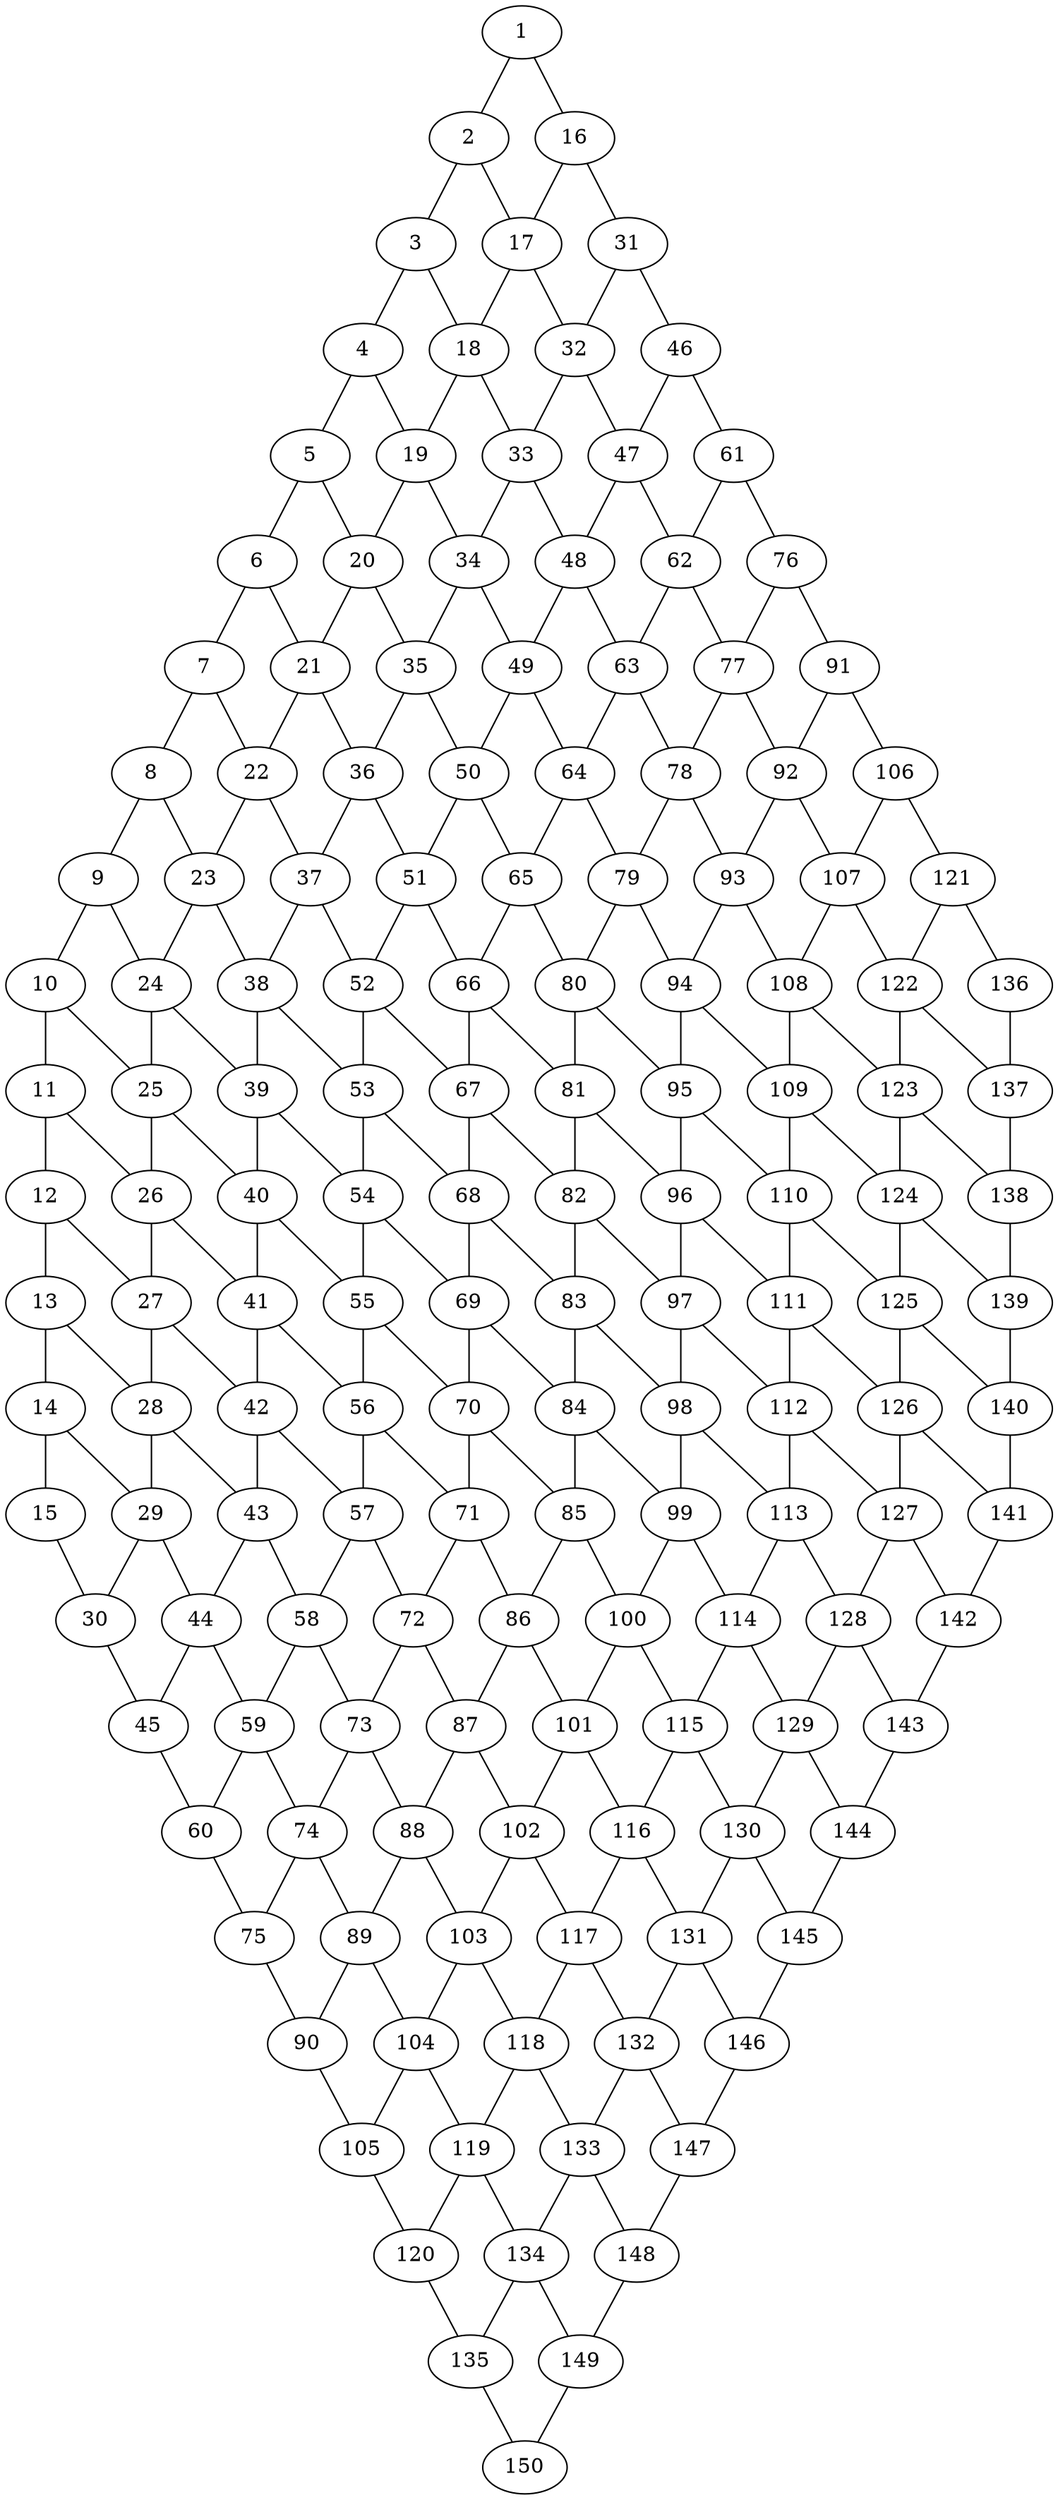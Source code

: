 graph grafoMalla{
1--2
1--16
2--3
2--17
3--4
3--18
4--5
4--19
5--6
5--20
6--7
6--21
7--8
7--22
8--9
8--23
9--10
9--24
10--11
10--25
11--12
11--26
12--13
12--27
13--14
13--28
14--15
14--29
15--30
16--17
16--31
17--18
17--32
18--19
18--33
19--20
19--34
20--21
20--35
21--22
21--36
22--23
22--37
23--24
23--38
24--25
24--39
25--26
25--40
26--27
26--41
27--28
27--42
28--29
28--43
29--30
29--44
30--45
31--32
31--46
32--33
32--47
33--34
33--48
34--35
34--49
35--36
35--50
36--37
36--51
37--38
37--52
38--39
38--53
39--40
39--54
40--41
40--55
41--42
41--56
42--43
42--57
43--44
43--58
44--45
44--59
45--60
46--47
46--61
47--48
47--62
48--49
48--63
49--50
49--64
50--51
50--65
51--52
51--66
52--53
52--67
53--54
53--68
54--55
54--69
55--56
55--70
56--57
56--71
57--58
57--72
58--59
58--73
59--60
59--74
60--75
61--62
61--76
62--63
62--77
63--64
63--78
64--65
64--79
65--66
65--80
66--67
66--81
67--68
67--82
68--69
68--83
69--70
69--84
70--71
70--85
71--72
71--86
72--73
72--87
73--74
73--88
74--75
74--89
75--90
76--77
76--91
77--78
77--92
78--79
78--93
79--80
79--94
80--81
80--95
81--82
81--96
82--83
82--97
83--84
83--98
84--85
84--99
85--86
85--100
86--87
86--101
87--88
87--102
88--89
88--103
89--90
89--104
90--105
91--92
91--106
92--93
92--107
93--94
93--108
94--95
94--109
95--96
95--110
96--97
96--111
97--98
97--112
98--99
98--113
99--100
99--114
100--101
100--115
101--102
101--116
102--103
102--117
103--104
103--118
104--105
104--119
105--120
106--107
106--121
107--108
107--122
108--109
108--123
109--110
109--124
110--111
110--125
111--112
111--126
112--113
112--127
113--114
113--128
114--115
114--129
115--116
115--130
116--117
116--131
117--118
117--132
118--119
118--133
119--120
119--134
120--135
121--122
121--136
122--123
122--137
123--124
123--138
124--125
124--139
125--126
125--140
126--127
126--141
127--128
127--142
128--129
128--143
129--130
129--144
130--131
130--145
131--132
131--146
132--133
132--147
133--134
133--148
134--135
134--149
135--150
136--137
137--138
138--139
139--140
140--141
141--142
142--143
143--144
144--145
145--146
146--147
147--148
148--149
149--150
}
